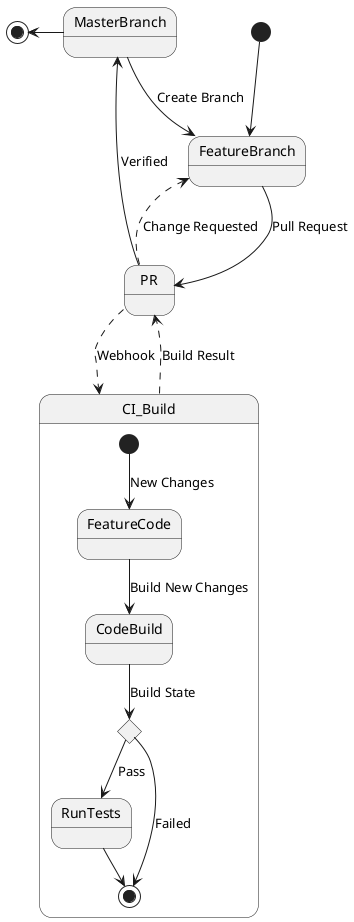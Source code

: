 @startuml
state FeatureBranch 
state MasterBranch
state CI_Build 

state PR 

[*]           -down-> FeatureBranch
MasterBranch  --> FeatureBranch         : Create Branch
FeatureBranch --> PR  		            : Pull Request
PR            --> MasterBranch          : Verified
PR 	          -[dashed]-> FeatureBranch : Change Requested
PR            -[dashed]-> CI_Build    	: Webhook
CI_Build      -[dashed]-> PR            : Build Result
MasterBranch  -left-> [*]

state CI_Build {
	state BuildCheck <<choice>>
	[*]         --> FeatureCode : New Changes
    FeatureCode --> CodeBuild   : Build New Changes
    CodeBuild   --> BuildCheck  : Build State
    BuildCheck  --> RunTests    : Pass
    BuildCheck  --> [*]         : Failed
    RunTests    --> [*]
}
@enduml